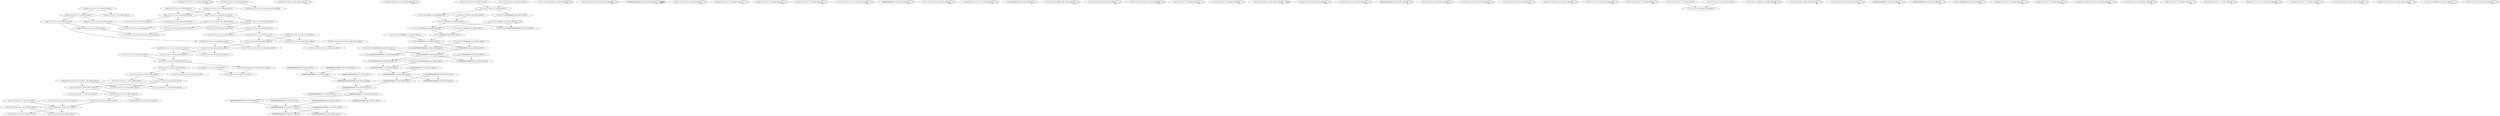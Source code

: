 digraph G {
    "1011001111111111111_1-21_COV:3_LEN:19" -> "1011001111111111111_1-21_COV:3_LEN:19";
    "011111111111111_6-20_COV:59_LEN:15" -> "111111111111110_7-21_COV:3_LEN:15";
    "011111111111111_6-20_COV:59_LEN:15" -> "111111111111111_7-21_COV:54_LEN:15";
    "111111111011111_18-32_COV:73_LEN:15" -> "111111110111111_19-33_COV:74_LEN:15";
    "01100111111101111_2-19_COV:3_LEN:17" -> "01100111111101111_2-19_COV:3_LEN:17";
    "011001111011111111_2-19_COV:3_LEN:18" -> "011001111011111111_2-19_COV:3_LEN:18";
    "111111111111110000000_1-22_COV:10_LEN:21" -> "111111100000000_9-23_COV:87_LEN:15";
    "000000000000000_18-32_COV:156_LEN:15" -> "000000000000000_19-33_COV:159_LEN:15";
    "111111111111111_9-23_COV:63_LEN:15" -> "111111111111111_10-24_COV:68_LEN:15";
    "111111111111111_9-23_COV:63_LEN:15" -> "111111111111111_10-25_COV:3_LEN:15";
    "111111111111000_4-18_COV:88_LEN:15" -> "111111111110000_5-19_COV:93_LEN:15";
    "111111111111101000_1-18_COV:4_LEN:18" -> "111111111111101000_1-18_COV:4_LEN:18";
    "0110011111111111111_2-21_COV:4_LEN:19" -> "111111111111111_8-22_COV:50_LEN:15";
    "0110011111111111111_2-21_COV:4_LEN:19" -> "11111111111111111101_8-28_COV:7_LEN:20";
    "11111011111101111111_15-34_COV:5_LEN:20" -> "11111011111101111111_15-34_COV:5_LEN:20";
    "1111111111111100111111_12-33_COV:3_LEN:22" -> "111111001111111_20-34_COV:5_LEN:15";
    "000000000000000000_16-34_COV:3_LEN:18" -> "000000000000000000_16-34_COV:3_LEN:18";
    "111111110000000_8-22_COV:76_LEN:15" -> "111111100000000_9-23_COV:87_LEN:15";
    "111111100000000_9-23_COV:87_LEN:15" -> "111111000000000000000000_10-34_COV:6_LEN:24";
    "111111100000000_9-23_COV:87_LEN:15" -> "111111000000000_10-24_COV:89_LEN:15";
    "1111111111111000_2-18_COV:4_LEN:16" -> "111111111110000_5-19_COV:93_LEN:15";
    "10110111111111111_1-18_COV:3_LEN:17" -> "10110111111111111_1-18_COV:3_LEN:17";
    "010011111111111_2-17_COV:4_LEN:15" -> "100111111111111111_4-22_COV:8_LEN:18";
    "010011111111111_2-17_COV:4_LEN:15" -> "100111111111111_4-18_COV:111_LEN:15";
    "1011111111011111_17-32_COV:3_LEN:16" -> "111111110111111_19-33_COV:74_LEN:15";
    "111111110111111_19-33_COV:74_LEN:15" -> "111111101111111_20-34_COV:95_LEN:15";
    "111111110111111_19-33_COV:74_LEN:15" -> "111111101111110_20-34_COV:3_LEN:15";
    "01100110111111111_2-18_COV:3_LEN:17" -> "01100110111111111_2-18_COV:3_LEN:17";
    "1111111111110111111_14-33_COV:5_LEN:19" -> "111111101111111_20-34_COV:95_LEN:15";
    "1111111111110111111_14-33_COV:5_LEN:19" -> "111111101111110_20-34_COV:3_LEN:15";
    "011001111111111_2-18_COV:3_LEN:15" -> "011001111111111_2-18_COV:3_LEN:15";
    "0110111111111111_2-17_COV:3_LEN:16" -> "0110111111111111_2-17_COV:3_LEN:16";
    "111111111110111_16-30_COV:75_LEN:15" -> "11111111110111111_17-34_COV:3_LEN:17";
    "111111111110111_16-30_COV:75_LEN:15" -> "111111111101111_17-31_COV:73_LEN:15";
    "11111111111111111111_14-34_COV:3_LEN:20" -> "11111111111111111111_14-34_COV:3_LEN:20";
    "1111110000000000_9-25_COV:4_LEN:16" -> "111100000000000_12-26_COV:65_LEN:15";
    "1111110000000000_9-25_COV:4_LEN:16" -> "111100000000000000000_12-33_COV:3_LEN:21";
    "111111111111100_3-17_COV:94_LEN:15" -> "111111111111000_4-18_COV:88_LEN:15";
    "111111111111100_3-17_COV:94_LEN:15" -> "111111111111000000000_4-25_COV:3_LEN:21";
    "110011111111111_3-18_COV:39_LEN:15" -> "100111111111111111_4-23_COV:3_LEN:18";
    "110011111111111_3-18_COV:39_LEN:15" -> "100111111111111_4-19_COV:35_LEN:15";
    "10000000000000000_15-32_COV:5_LEN:17" -> "000000000000000_19-33_COV:159_LEN:15";
    "1011001111111111_1-17_COV:32_LEN:16" -> "110011111111111_3-18_COV:39_LEN:15";
    "1011001111111111_1-17_COV:32_LEN:16" -> "110011111111111_3-19_COV:4_LEN:15";
    "000000000000000_16-30_COV:152_LEN:15" -> "00000000000000000_17-34_COV:3_LEN:17";
    "000000000000000_16-30_COV:152_LEN:15" -> "000000000000000_17-31_COV:152_LEN:15";
    "111111111111100000000000_2-26_COV:4_LEN:24" -> "111000000000000_13-27_COV:81_LEN:15";
    "1111111111111000000000_2-24_COV:4_LEN:22" -> "11111000000000000000000_11-34_COV:4_LEN:23";
    "1111111111111000000000_2-24_COV:4_LEN:22" -> "111110000000000_11-25_COV:82_LEN:15";
    "100000000000000_15-29_COV:96_LEN:15" -> "000000000000000_16-30_COV:152_LEN:15";
    "000000000000000_10-25_COV:3_LEN:15" -> "000000000000000_10-25_COV:3_LEN:15";
    "1111111111111011_13-29_COV:3_LEN:16" -> "1111111111111011_13-29_COV:3_LEN:16";
    "101100111111111111_1-19_COV:4_LEN:18" -> "101100111111111111_1-19_COV:4_LEN:18";
    "100111111111111111_4-22_COV:8_LEN:18" -> "1111111111111111_8-25_COV:3_LEN:16";
    "100111111111111111_4-22_COV:8_LEN:18" -> "111111111111111111_8-26_COV:5_LEN:18";
    "001111111111111111_5-23_COV:6_LEN:18" -> "11111111111111111_9-26_COV:4_LEN:17";
    "100111111111111111_4-23_COV:3_LEN:18" -> "11111111111111111_9-26_COV:4_LEN:17";
    "100111111111111_4-18_COV:111_LEN:15" -> "001111111111111111_5-23_COV:6_LEN:18";
    "100111111111111_4-18_COV:111_LEN:15" -> "001111111111111_5-19_COV:104_LEN:15";
    "00111111111111111_5-23_COV:6_LEN:17" -> "1111111111111111101111111_9-34_COV:10_LEN:25";
    "111111111111111_11-25_COV:62_LEN:15" -> "1111111111111100111111_12-33_COV:3_LEN:22";
    "111111111111111_11-25_COV:62_LEN:15" -> "111111111111111_12-26_COV:55_LEN:15";
    "111101100000000_9-23_COV:3_LEN:15" -> "111101100000000_9-23_COV:3_LEN:15";
    "111111111111111_8-22_COV:50_LEN:15" -> "111111111111111_9-23_COV:63_LEN:15";
    "111111111111111_8-22_COV:50_LEN:15" -> "1111111111111111101111111_9-34_COV:9_LEN:25";
    "111111111110000_5-19_COV:93_LEN:15" -> "1111111111000000000000000000_6-34_COV:5_LEN:28";
    "111111111110000_5-19_COV:93_LEN:15" -> "1111111111000000_6-21_COV:69_LEN:16";
    "111111111111100000_2-20_COV:4_LEN:18" -> "111111111111100000_2-20_COV:4_LEN:18";
    "1111111111111101_13-28_COV:65_LEN:16" -> "111111111111011111_15-33_COV:3_LEN:18";
    "1111111111111101_13-28_COV:65_LEN:16" -> "111111111111011_15-29_COV:61_LEN:15";
    "1011111111111110_1-16_COV:7_LEN:16" -> "111111111111100_3-17_COV:94_LEN:15";
    "1111111111011011_10-25_COV:3_LEN:16" -> "1111111111011011_10-25_COV:3_LEN:16";
    "0110011111111111_2-17_COV:126_LEN:16" -> "100111111111111111_4-22_COV:8_LEN:18";
    "0110011111111111_2-17_COV:126_LEN:16" -> "100111111111111_4-18_COV:111_LEN:15";
    "111111111111111_10-24_COV:68_LEN:15" -> "111111111111111_11-25_COV:62_LEN:15";
    "1111111111111111110_7-27_COV:3_LEN:19" -> "1111111111111111110_7-27_COV:3_LEN:19";
    "110111111111111_1-15_COV:4_LEN:15" -> "110111111111111_1-15_COV:4_LEN:15";
    "111000000000000_13-27_COV:81_LEN:15" -> "110000000000000_14-28_COV:91_LEN:15";
    "111111111111100000000_2-23_COV:7_LEN:21" -> "111111000000000000000000_10-34_COV:6_LEN:24";
    "111111111111100000000_2-23_COV:7_LEN:21" -> "111111000000000_10-24_COV:89_LEN:15";
    "111111111111011_14-29_COV:3_LEN:15" -> "111111111111011_14-29_COV:3_LEN:15";
    "111111111101111111_16-34_COV:3_LEN:18" -> "111111111101111111_16-34_COV:3_LEN:18";
    "111111100111111_18-33_COV:3_LEN:15" -> "111111001111111_20-34_COV:5_LEN:15";
    "000000000000000000_16-34_COV:3_LEN:18" -> "000000000000000000_16-34_COV:3_LEN:18";
    "1111011111111011_14-29_COV:3_LEN:16" -> "1111011111111011_14-29_COV:3_LEN:16";
    "111111101111111_18-34_COV:3_LEN:15" -> "111111101111111_18-34_COV:3_LEN:15";
    "111111111111111_7-21_COV:54_LEN:15" -> "111111111111111_8-22_COV:50_LEN:15";
    "111111111111111_7-21_COV:54_LEN:15" -> "11111111111111111101_8-28_COV:7_LEN:20";
    "0000000000000000_16-32_COV:3_LEN:16" -> "0000000000000000_16-32_COV:3_LEN:16";
    "111111111111011_13-29_COV:3_LEN:15" -> "111111111111011_13-29_COV:3_LEN:15";
    "0000000000000000000000_8-29_COV:29_LEN:22" -> "000000000000000_16-30_COV:152_LEN:15";
    "11111111111110000_2-19_COV:4_LEN:17" -> "1111111111000000000000000000_6-34_COV:5_LEN:28";
    "11111111111110000_2-19_COV:4_LEN:17" -> "1111111111000000_6-21_COV:69_LEN:16";
    "11111111111110000_2-19_COV:4_LEN:17" -> "11111111111110000_2-19_COV:4_LEN:17";
    "1111101111111100_2-17_COV:3_LEN:16" -> "1111101111111100_2-17_COV:3_LEN:16";
    "111111111101111_17-31_COV:73_LEN:15" -> "111111111011111_18-32_COV:73_LEN:15";
    "111111111101111_17-31_COV:73_LEN:15" -> "1111111110111111_18-34_COV:5_LEN:16";
    "011000000000000_13-27_COV:4_LEN:15" -> "110000000000000_14-28_COV:91_LEN:15";
    "00111111111111111_5-22_COV:22_LEN:17" -> "111111111111111_9-23_COV:63_LEN:15";
    "00111111111111111_5-22_COV:22_LEN:17" -> "1111111111111111101111111_9-34_COV:9_LEN:25";
    "000000000000000_19-33_COV:159_LEN:15" -> "000000000000001_20-34_COV:3_LEN:15";
    "000000000000000_19-33_COV:159_LEN:15" -> "000000000000000_20-34_COV:201_LEN:15";
    "1011001111111111111111111011_1-29_COV:6_LEN:28" -> "111111111110111_16-30_COV:75_LEN:15";
    "1011001111111111111111111011_1-29_COV:6_LEN:28" -> "111111111110111111_16-34_COV:3_LEN:18";
    "1011001111111111111111111011_1-29_COV:6_LEN:28" -> "111111111110110111_16-34_COV:6_LEN:18";
    "111100000000000_12-26_COV:65_LEN:15" -> "111000000000000_13-27_COV:81_LEN:15";
    "000000000000000000_16-34_COV:3_LEN:18" -> "000000000000000000_16-34_COV:3_LEN:18";
    "1111111110111111_16-33_COV:3_LEN:16" -> "1111111110111111_16-33_COV:3_LEN:16";
    "00100000000000000_16-32_COV:3_LEN:17" -> "000000000000000_19-33_COV:159_LEN:15";
    "011001111110111111_2-19_COV:3_LEN:18" -> "011001111110111111_2-19_COV:3_LEN:18";
    "0000000000000000_2-18_COV:3_LEN:16" -> "00000000000000000_5-21_COV:35_LEN:17";
    "1111111111111111_9-25_COV:3_LEN:16" -> "1111111111111111_9-25_COV:3_LEN:16";
    "111111111111111_9-24_COV:3_LEN:15" -> "111111111111111_11-25_COV:62_LEN:15";
    "1111111111000000_6-21_COV:69_LEN:16" -> "111111110000000_8-22_COV:76_LEN:15";
    "1111111111111100_1-17_COV:3_LEN:16" -> "1111111111111100_1-17_COV:3_LEN:16";
    "1111111111111111_17-33_COV:4_LEN:16" -> "111111111111111_20-34_COV:8_LEN:15";
    "1111111111111100000_1-20_COV:4_LEN:19" -> "1111111111111100000_1-20_COV:4_LEN:19";
    "111111111111011_14-29_COV:4_LEN:15" -> "111111111111011_14-29_COV:4_LEN:15";
    "00000000000000000_5-21_COV:35_LEN:17" -> "0000000000000000000000_8-29_COV:29_LEN:22";
    "11111111110111111_16-34_COV:3_LEN:17" -> "11111111110111111_16-34_COV:3_LEN:17";
    "111111111111111_12-26_COV:55_LEN:15" -> "111111111111111111111_13-34_COV:3_LEN:21";
    "111111111111111_12-26_COV:55_LEN:15" -> "1111111111111101_13-28_COV:65_LEN:16";
    "0000000000000000_1-17_COV:3_LEN:16" -> "0000000000000000_1-17_COV:3_LEN:16";
    "000010000000000_20-34_COV:3_LEN:15" -> "000010000000000_20-34_COV:3_LEN:15";
    "1111010000000000000_10-28_COV:4_LEN:19" -> "100000000000000_15-29_COV:96_LEN:15";
    "1111010000000000000_10-28_COV:4_LEN:19" -> "1000000000000000000_15-34_COV:5_LEN:19";
    "1111111100000000_8-24_COV:3_LEN:16" -> "1111111100000000_8-24_COV:3_LEN:16";
    "011001011111111111_2-19_COV:3_LEN:18" -> "011001011111111111_2-19_COV:3_LEN:18";
    "110011111111111_3-18_COV:3_LEN:15" -> "110011111111111_3-18_COV:3_LEN:15";
    "001111111111111_5-19_COV:104_LEN:15" -> "011111111111111_6-20_COV:59_LEN:15";
    "001111111111111_5-19_COV:104_LEN:15" -> "01111111111111011_6-22_COV:5_LEN:17";
    "001111111111111_5-19_COV:104_LEN:15" -> "01111111111111111_6-23_COV:6_LEN:17";
    "111111111111011_15-29_COV:61_LEN:15" -> "111111111110111_16-30_COV:75_LEN:15";
    "111111111111011_15-29_COV:61_LEN:15" -> "111111111110111111_16-34_COV:3_LEN:18";
    "111111111111011_15-29_COV:61_LEN:15" -> "111111111110110111_16-34_COV:6_LEN:18";
    "111111000000000_10-24_COV:89_LEN:15" -> "11111000000000000000000_11-34_COV:4_LEN:23";
    "111111000000000_10-24_COV:89_LEN:15" -> "111110000000000_11-25_COV:82_LEN:15";
    "00000000000000000_4-21_COV:3_LEN:17" -> "0000000000000000000000_8-29_COV:29_LEN:22";
    "011001111111101111111111_2-25_COV:3_LEN:24" -> "011001111111101111111111_2-25_COV:3_LEN:24";
    "111111111101111111_16-34_COV:3_LEN:18" -> "111111111101111111_16-34_COV:3_LEN:18";
    "111101111111111_10-25_COV:3_LEN:15" -> "111101111111111_10-25_COV:3_LEN:15";
    "110011111111111_3-19_COV:3_LEN:15" -> "110011111111111_3-19_COV:3_LEN:15";
    "10110011101111111_1-17_COV:3_LEN:17" -> "10110011101111111_1-17_COV:3_LEN:17";
    "100111111111111_4-19_COV:35_LEN:15" -> "00111111111111111_5-23_COV:6_LEN:17";
    "100111111111111_4-19_COV:35_LEN:15" -> "00111111111111111_5-22_COV:22_LEN:17";
    "111110000000000_11-25_COV:82_LEN:15" -> "111100000000000_12-26_COV:65_LEN:15";
    "111110000000000_11-25_COV:82_LEN:15" -> "111100000000000000000_12-33_COV:3_LEN:21";
    "11111111111111111101_8-28_COV:7_LEN:20" -> "11111111111101111111_14-34_COV:12_LEN:20";
    "000000000000000_17-31_COV:152_LEN:15" -> "000000000000000_18-32_COV:156_LEN:15";
    "000000000000000_17-31_COV:152_LEN:15" -> "0000000000000000_18-34_COV:7_LEN:16";
    "101100111111111_1-15_COV:95_LEN:15" -> "0110011111111111_2-17_COV:126_LEN:16";
    "101100111111111_1-15_COV:95_LEN:15" -> "0110011111111111111111110_2-27_COV:5_LEN:25";
    "000000000000000000_1-18_COV:39_LEN:18" -> "00000000000000000_5-21_COV:35_LEN:17";
    "01100111111111111111_2-22_COV:4_LEN:20" -> "01100111111111111111_2-22_COV:4_LEN:20";
    "0110011111111111111111101_2-28_COV:3_LEN:25" -> "11111111111101111111_14-34_COV:12_LEN:20";
    "10111011111111111_1-17_COV:3_LEN:17" -> "10111011111111111_1-17_COV:3_LEN:17";
    "1111111111111110_1-16_COV:74_LEN:16" -> "111111111111100_3-17_COV:94_LEN:15";
    "11111111111111000000_1-21_COV:5_LEN:20" -> "111111110000000_8-22_COV:76_LEN:15";
    "01111111111111111_6-23_COV:6_LEN:17" -> "1111111111111111101111111_9-34_COV:10_LEN:25";
    "1111111111111111_18-33_COV:4_LEN:16" -> "111111111111111_20-34_COV:8_LEN:15";
    "1111110111110111111_15-33_COV:3_LEN:19" -> "1111110111110111111_15-33_COV:3_LEN:19";
    "1100000000000000000_14-33_COV:4_LEN:19" -> "000000000000001_20-34_COV:3_LEN:15";
    "1100000000000000000_14-33_COV:4_LEN:19" -> "000000000000000_20-34_COV:201_LEN:15";
    "01100111111011111111111_2-25_COV:3_LEN:23" -> "01100111111011111111111_2-25_COV:3_LEN:23";
    "1011001111111111111111_1-23_COV:7_LEN:22" -> "111111111111111_10-24_COV:68_LEN:15";
    "1011001111111111111111_1-23_COV:7_LEN:22" -> "111111111111111_10-25_COV:3_LEN:15";
    "11111111111010000_2-19_COV:3_LEN:17" -> "11111111111010000_2-19_COV:3_LEN:17";
    "110000000000000_14-28_COV:91_LEN:15" -> "100000000000000_15-29_COV:96_LEN:15";
    "110000000000000_14-28_COV:91_LEN:15" -> "1000000000000000000_15-34_COV:5_LEN:19";
    "111111111111011111_14-32_COV:5_LEN:18" -> "111111110111111_19-33_COV:74_LEN:15";
    "111111111111111_10-26_COV:3_LEN:15" -> "111111111111111_10-26_COV:3_LEN:15";
}
